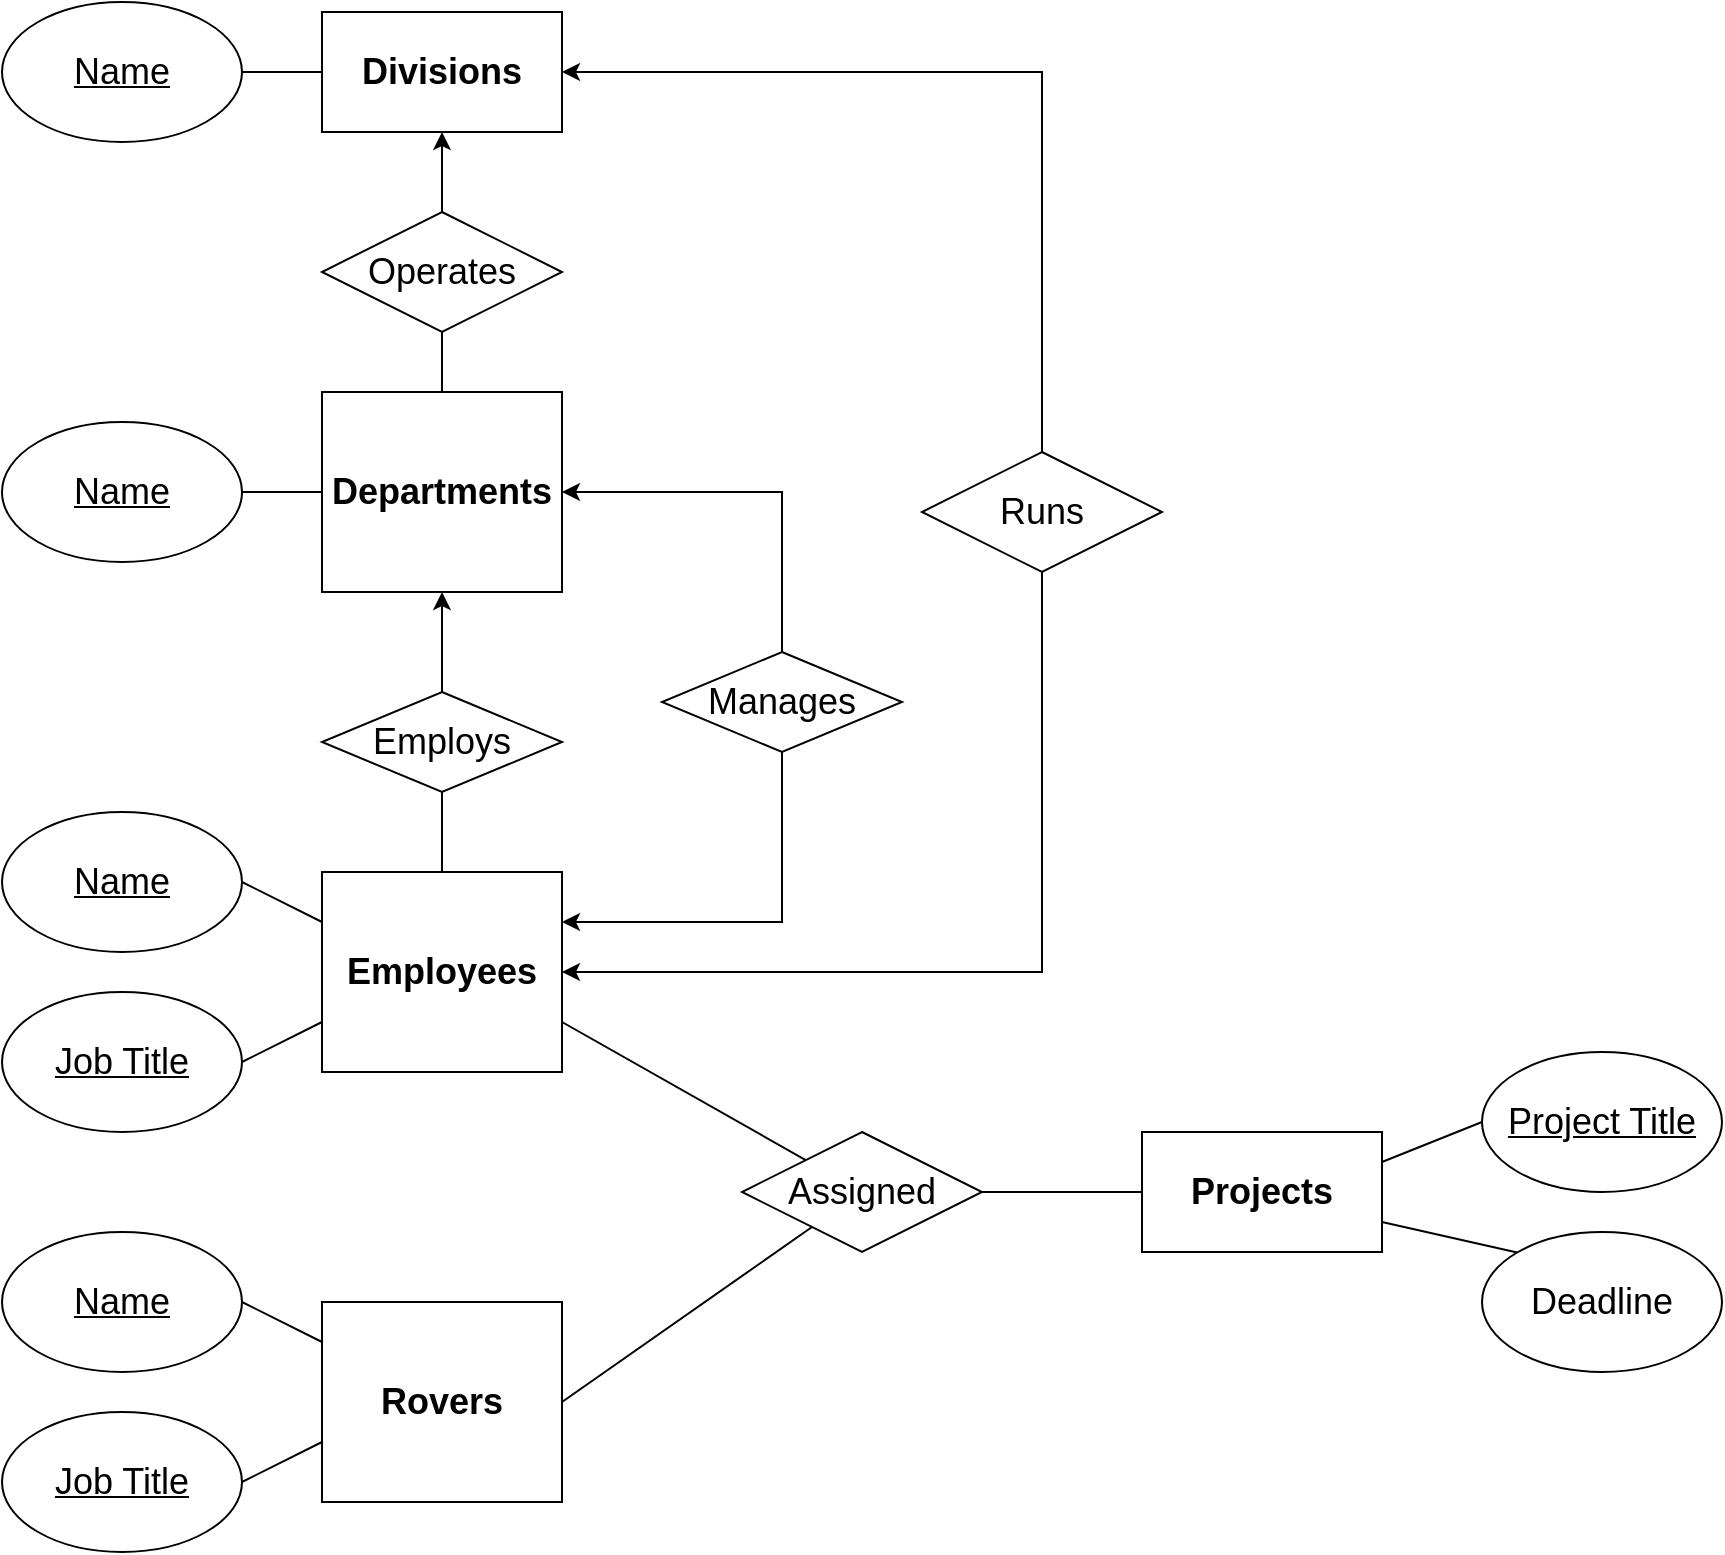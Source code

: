 <mxfile version="18.0.2" type="github">
  <diagram id="BOuTmNfAIhmqwVxighDf" name="Page-1">
    <mxGraphModel dx="778" dy="836" grid="1" gridSize="10" guides="1" tooltips="1" connect="1" arrows="1" fold="1" page="1" pageScale="1" pageWidth="1100" pageHeight="1700" math="0" shadow="0">
      <root>
        <mxCell id="0" />
        <mxCell id="1" parent="0" />
        <mxCell id="PTytaODisuTL6KH7mFgd-1" value="&lt;font style=&quot;font-size: 18px&quot;&gt;&lt;b&gt;Departments&lt;/b&gt;&lt;/font&gt;" style="rounded=0;whiteSpace=wrap;html=1;" parent="1" vertex="1">
          <mxGeometry x="290" y="420" width="120" height="100" as="geometry" />
        </mxCell>
        <mxCell id="PTytaODisuTL6KH7mFgd-2" value="Manages" style="rhombus;whiteSpace=wrap;html=1;fontSize=18;" parent="1" vertex="1">
          <mxGeometry x="460" y="550" width="120" height="50" as="geometry" />
        </mxCell>
        <mxCell id="PTytaODisuTL6KH7mFgd-3" value="&lt;font style=&quot;font-size: 18px&quot;&gt;&lt;b&gt;Employees&lt;/b&gt;&lt;/font&gt;" style="rounded=0;whiteSpace=wrap;html=1;" parent="1" vertex="1">
          <mxGeometry x="290" y="660" width="120" height="100" as="geometry" />
        </mxCell>
        <mxCell id="PTytaODisuTL6KH7mFgd-20" value="" style="endArrow=classic;html=1;rounded=0;fontSize=16;exitX=0.5;exitY=0;exitDx=0;exitDy=0;startArrow=none;entryX=0.5;entryY=1;entryDx=0;entryDy=0;" parent="1" source="Kkhly3-3A6-hrjqrPT-v-7" target="PTytaODisuTL6KH7mFgd-25" edge="1">
          <mxGeometry width="50" height="50" relative="1" as="geometry">
            <mxPoint x="400" y="610" as="sourcePoint" />
            <mxPoint x="350" y="360" as="targetPoint" />
          </mxGeometry>
        </mxCell>
        <mxCell id="PTytaODisuTL6KH7mFgd-22" value="" style="endArrow=classic;html=1;rounded=0;entryX=1;entryY=0.5;entryDx=0;entryDy=0;" parent="1" source="PTytaODisuTL6KH7mFgd-2" edge="1" target="PTytaODisuTL6KH7mFgd-1">
          <mxGeometry width="50" height="50" relative="1" as="geometry">
            <mxPoint x="450" y="600" as="sourcePoint" />
            <mxPoint x="410" y="435" as="targetPoint" />
            <Array as="points">
              <mxPoint x="520" y="470" />
            </Array>
          </mxGeometry>
        </mxCell>
        <mxCell id="PTytaODisuTL6KH7mFgd-25" value="&lt;font style=&quot;font-size: 18px&quot;&gt;&lt;b&gt;Divisions&lt;/b&gt;&lt;/font&gt;" style="rounded=0;whiteSpace=wrap;html=1;" parent="1" vertex="1">
          <mxGeometry x="290" y="230" width="120" height="60" as="geometry" />
        </mxCell>
        <mxCell id="PTytaODisuTL6KH7mFgd-28" value="&lt;font style=&quot;font-size: 18px&quot;&gt;&lt;b&gt;Projects&lt;/b&gt;&lt;/font&gt;" style="rounded=0;whiteSpace=wrap;html=1;" parent="1" vertex="1">
          <mxGeometry x="700" y="790" width="120" height="60" as="geometry" />
        </mxCell>
        <mxCell id="Kkhly3-3A6-hrjqrPT-v-7" value="Operates" style="rhombus;whiteSpace=wrap;html=1;fontSize=18;" parent="1" vertex="1">
          <mxGeometry x="290" y="330" width="120" height="60" as="geometry" />
        </mxCell>
        <mxCell id="Kkhly3-3A6-hrjqrPT-v-8" value="" style="endArrow=none;html=1;rounded=0;fontSize=16;exitX=0.5;exitY=0;exitDx=0;exitDy=0;" parent="1" source="PTytaODisuTL6KH7mFgd-1" target="Kkhly3-3A6-hrjqrPT-v-7" edge="1">
          <mxGeometry width="50" height="50" relative="1" as="geometry">
            <mxPoint x="350" y="500" as="sourcePoint" />
            <mxPoint x="350" y="360" as="targetPoint" />
          </mxGeometry>
        </mxCell>
        <mxCell id="Kkhly3-3A6-hrjqrPT-v-12" value="Runs" style="rhombus;whiteSpace=wrap;html=1;fontSize=18;" parent="1" vertex="1">
          <mxGeometry x="590" y="450" width="120" height="60" as="geometry" />
        </mxCell>
        <mxCell id="Kkhly3-3A6-hrjqrPT-v-13" value="" style="endArrow=classic;html=1;rounded=0;entryX=1;entryY=0.5;entryDx=0;entryDy=0;exitX=0.5;exitY=0;exitDx=0;exitDy=0;" parent="1" source="Kkhly3-3A6-hrjqrPT-v-12" target="PTytaODisuTL6KH7mFgd-25" edge="1">
          <mxGeometry width="50" height="50" relative="1" as="geometry">
            <mxPoint x="460" y="460" as="sourcePoint" />
            <mxPoint x="420" y="460" as="targetPoint" />
            <Array as="points">
              <mxPoint x="650" y="260" />
            </Array>
          </mxGeometry>
        </mxCell>
        <mxCell id="Kkhly3-3A6-hrjqrPT-v-14" value="" style="endArrow=classic;html=1;rounded=0;exitX=0.5;exitY=1;exitDx=0;exitDy=0;entryX=1;entryY=0.5;entryDx=0;entryDy=0;" parent="1" source="Kkhly3-3A6-hrjqrPT-v-12" target="PTytaODisuTL6KH7mFgd-3" edge="1">
          <mxGeometry width="50" height="50" relative="1" as="geometry">
            <mxPoint x="460" y="270" as="sourcePoint" />
            <mxPoint x="410" y="720" as="targetPoint" />
            <Array as="points">
              <mxPoint x="650" y="630" />
              <mxPoint x="650" y="710" />
            </Array>
          </mxGeometry>
        </mxCell>
        <mxCell id="Kkhly3-3A6-hrjqrPT-v-16" value="" style="endArrow=none;html=1;rounded=0;entryX=0.5;entryY=1;entryDx=0;entryDy=0;exitX=0.5;exitY=0;exitDx=0;exitDy=0;" parent="1" source="PTytaODisuTL6KH7mFgd-3" target="Kkhly3-3A6-hrjqrPT-v-23" edge="1">
          <mxGeometry width="50" height="50" relative="1" as="geometry">
            <mxPoint x="360" y="460" as="sourcePoint" />
            <mxPoint x="410" y="410" as="targetPoint" />
          </mxGeometry>
        </mxCell>
        <mxCell id="Kkhly3-3A6-hrjqrPT-v-17" value="" style="endArrow=none;html=1;rounded=0;startArrow=none;entryX=1;entryY=0.75;entryDx=0;entryDy=0;" parent="1" source="PTytaODisuTL6KH7mFgd-33" edge="1" target="PTytaODisuTL6KH7mFgd-3">
          <mxGeometry width="50" height="50" relative="1" as="geometry">
            <mxPoint x="660" y="520" as="sourcePoint" />
            <mxPoint x="650" y="570" as="targetPoint" />
          </mxGeometry>
        </mxCell>
        <mxCell id="Kkhly3-3A6-hrjqrPT-v-21" value="" style="endArrow=classic;html=1;rounded=0;exitX=0.5;exitY=1;exitDx=0;exitDy=0;entryX=1;entryY=0.25;entryDx=0;entryDy=0;" parent="1" source="PTytaODisuTL6KH7mFgd-2" edge="1" target="PTytaODisuTL6KH7mFgd-3">
          <mxGeometry width="50" height="50" relative="1" as="geometry">
            <mxPoint x="450" y="435" as="sourcePoint" />
            <mxPoint x="500" y="680" as="targetPoint" />
            <Array as="points">
              <mxPoint x="520" y="685" />
            </Array>
          </mxGeometry>
        </mxCell>
        <mxCell id="Kkhly3-3A6-hrjqrPT-v-22" value="" style="endArrow=classic;html=1;rounded=0;fontSize=16;exitX=0.5;exitY=0;exitDx=0;exitDy=0;startArrow=none;entryX=0.5;entryY=1;entryDx=0;entryDy=0;" parent="1" edge="1" target="PTytaODisuTL6KH7mFgd-1" source="Kkhly3-3A6-hrjqrPT-v-23">
          <mxGeometry width="50" height="50" relative="1" as="geometry">
            <mxPoint x="440" y="550" as="sourcePoint" />
            <mxPoint x="260" y="550" as="targetPoint" />
          </mxGeometry>
        </mxCell>
        <mxCell id="Kkhly3-3A6-hrjqrPT-v-23" value="Employs" style="rhombus;whiteSpace=wrap;html=1;fontSize=18;" parent="1" vertex="1">
          <mxGeometry x="290" y="570" width="120" height="50" as="geometry" />
        </mxCell>
        <mxCell id="PTytaODisuTL6KH7mFgd-33" value="Assigned" style="rhombus;whiteSpace=wrap;html=1;fontSize=18;" parent="1" vertex="1">
          <mxGeometry x="500" y="790" width="120" height="60" as="geometry" />
        </mxCell>
        <mxCell id="Kkhly3-3A6-hrjqrPT-v-24" value="" style="endArrow=none;html=1;rounded=0;exitX=0;exitY=0.5;exitDx=0;exitDy=0;" parent="1" source="PTytaODisuTL6KH7mFgd-28" target="PTytaODisuTL6KH7mFgd-33" edge="1">
          <mxGeometry width="50" height="50" relative="1" as="geometry">
            <mxPoint x="650" y="650" as="sourcePoint" />
            <mxPoint x="650" y="570" as="targetPoint" />
          </mxGeometry>
        </mxCell>
        <mxCell id="Kkhly3-3A6-hrjqrPT-v-25" value="&lt;font style=&quot;font-size: 18px&quot;&gt;&lt;u&gt;Name&lt;/u&gt;&lt;br&gt;&lt;/font&gt;" style="ellipse;whiteSpace=wrap;html=1;" parent="1" vertex="1">
          <mxGeometry x="130" y="630" width="120" height="70" as="geometry" />
        </mxCell>
        <mxCell id="Kkhly3-3A6-hrjqrPT-v-26" value="" style="endArrow=none;html=1;rounded=0;fontSize=18;exitX=0;exitY=0.25;exitDx=0;exitDy=0;entryX=1;entryY=0.5;entryDx=0;entryDy=0;" parent="1" source="PTytaODisuTL6KH7mFgd-3" target="Kkhly3-3A6-hrjqrPT-v-25" edge="1">
          <mxGeometry width="50" height="50" relative="1" as="geometry">
            <mxPoint x="600" y="450" as="sourcePoint" />
            <mxPoint x="650" y="400" as="targetPoint" />
          </mxGeometry>
        </mxCell>
        <mxCell id="Kkhly3-3A6-hrjqrPT-v-28" value="" style="endArrow=none;html=1;rounded=0;fontSize=18;exitX=1;exitY=0.25;exitDx=0;exitDy=0;entryX=0;entryY=0.5;entryDx=0;entryDy=0;" parent="1" source="PTytaODisuTL6KH7mFgd-28" target="Kkhly3-3A6-hrjqrPT-v-29" edge="1">
          <mxGeometry width="50" height="50" relative="1" as="geometry">
            <mxPoint x="760" y="455" as="sourcePoint" />
            <mxPoint x="780" y="665" as="targetPoint" />
          </mxGeometry>
        </mxCell>
        <mxCell id="Kkhly3-3A6-hrjqrPT-v-29" value="&lt;font style=&quot;font-size: 18px&quot;&gt;&lt;u&gt;Project Title&lt;/u&gt;&lt;br&gt;&lt;/font&gt;" style="ellipse;whiteSpace=wrap;html=1;" parent="1" vertex="1">
          <mxGeometry x="870" y="750" width="120" height="70" as="geometry" />
        </mxCell>
        <mxCell id="Kkhly3-3A6-hrjqrPT-v-31" value="" style="endArrow=none;html=1;rounded=0;fontSize=18;exitX=1;exitY=0.75;exitDx=0;exitDy=0;entryX=0;entryY=0;entryDx=0;entryDy=0;" parent="1" source="PTytaODisuTL6KH7mFgd-28" target="Kkhly3-3A6-hrjqrPT-v-32" edge="1">
          <mxGeometry width="50" height="50" relative="1" as="geometry">
            <mxPoint x="760" y="675" as="sourcePoint" />
            <mxPoint x="790" y="720" as="targetPoint" />
          </mxGeometry>
        </mxCell>
        <mxCell id="Kkhly3-3A6-hrjqrPT-v-32" value="&lt;font style=&quot;font-size: 18px&quot;&gt;Deadline&lt;br&gt;&lt;/font&gt;" style="ellipse;whiteSpace=wrap;html=1;" parent="1" vertex="1">
          <mxGeometry x="870" y="840" width="120" height="70" as="geometry" />
        </mxCell>
        <mxCell id="Kkhly3-3A6-hrjqrPT-v-44" value="&lt;font style=&quot;font-size: 18px&quot;&gt;&lt;u&gt;Name&lt;/u&gt;&lt;br&gt;&lt;/font&gt;" style="ellipse;whiteSpace=wrap;html=1;" parent="1" vertex="1">
          <mxGeometry x="130" y="435" width="120" height="70" as="geometry" />
        </mxCell>
        <mxCell id="Kkhly3-3A6-hrjqrPT-v-45" value="" style="endArrow=none;html=1;rounded=0;fontSize=18;exitX=0;exitY=0.5;exitDx=0;exitDy=0;entryX=1;entryY=0.5;entryDx=0;entryDy=0;" parent="1" source="PTytaODisuTL6KH7mFgd-1" target="Kkhly3-3A6-hrjqrPT-v-44" edge="1">
          <mxGeometry width="50" height="50" relative="1" as="geometry">
            <mxPoint x="190" y="420" as="sourcePoint" />
            <mxPoint x="600" y="355" as="targetPoint" />
          </mxGeometry>
        </mxCell>
        <mxCell id="Kkhly3-3A6-hrjqrPT-v-46" value="&lt;font style=&quot;font-size: 18px&quot;&gt;&lt;u&gt;Name&lt;/u&gt;&lt;br&gt;&lt;/font&gt;" style="ellipse;whiteSpace=wrap;html=1;" parent="1" vertex="1">
          <mxGeometry x="130" y="225" width="120" height="70" as="geometry" />
        </mxCell>
        <mxCell id="Kkhly3-3A6-hrjqrPT-v-47" value="" style="endArrow=none;html=1;rounded=0;fontSize=18;exitX=0;exitY=0.5;exitDx=0;exitDy=0;" parent="1" source="PTytaODisuTL6KH7mFgd-25" edge="1">
          <mxGeometry width="50" height="50" relative="1" as="geometry">
            <mxPoint x="470" y="280" as="sourcePoint" />
            <mxPoint x="250" y="260" as="targetPoint" />
          </mxGeometry>
        </mxCell>
        <mxCell id="epMb1HLacHH9PRk7wU-e-3" value="&lt;font style=&quot;font-size: 18px&quot;&gt;&lt;u&gt;Job Title&lt;/u&gt;&lt;br&gt;&lt;/font&gt;" style="ellipse;whiteSpace=wrap;html=1;" vertex="1" parent="1">
          <mxGeometry x="130" y="720" width="120" height="70" as="geometry" />
        </mxCell>
        <mxCell id="epMb1HLacHH9PRk7wU-e-5" value="" style="endArrow=none;html=1;rounded=0;fontSize=18;exitX=0;exitY=0.75;exitDx=0;exitDy=0;entryX=1;entryY=0.5;entryDx=0;entryDy=0;" edge="1" parent="1" target="epMb1HLacHH9PRk7wU-e-3" source="PTytaODisuTL6KH7mFgd-3">
          <mxGeometry width="50" height="50" relative="1" as="geometry">
            <mxPoint x="150" y="270" as="sourcePoint" />
            <mxPoint x="121.917" y="315.363" as="targetPoint" />
          </mxGeometry>
        </mxCell>
        <mxCell id="epMb1HLacHH9PRk7wU-e-6" value="&lt;font style=&quot;font-size: 18px&quot;&gt;&lt;b&gt;Rovers&lt;br&gt;&lt;/b&gt;&lt;/font&gt;" style="rounded=0;whiteSpace=wrap;html=1;" vertex="1" parent="1">
          <mxGeometry x="290" y="875" width="120" height="100" as="geometry" />
        </mxCell>
        <mxCell id="epMb1HLacHH9PRk7wU-e-7" value="&lt;font style=&quot;font-size: 18px&quot;&gt;&lt;u&gt;Name&lt;/u&gt;&lt;br&gt;&lt;/font&gt;" style="ellipse;whiteSpace=wrap;html=1;" vertex="1" parent="1">
          <mxGeometry x="130" y="840" width="120" height="70" as="geometry" />
        </mxCell>
        <mxCell id="epMb1HLacHH9PRk7wU-e-8" value="" style="endArrow=none;html=1;rounded=0;fontSize=18;exitX=0;exitY=0.25;exitDx=0;exitDy=0;entryX=1;entryY=0.5;entryDx=0;entryDy=0;" edge="1" parent="1" target="epMb1HLacHH9PRk7wU-e-7">
          <mxGeometry width="50" height="50" relative="1" as="geometry">
            <mxPoint x="290" y="895" as="sourcePoint" />
            <mxPoint x="650" y="610" as="targetPoint" />
          </mxGeometry>
        </mxCell>
        <mxCell id="epMb1HLacHH9PRk7wU-e-9" value="&lt;font style=&quot;font-size: 18px&quot;&gt;&lt;u&gt;Job Title&lt;/u&gt;&lt;br&gt;&lt;/font&gt;" style="ellipse;whiteSpace=wrap;html=1;" vertex="1" parent="1">
          <mxGeometry x="130" y="930" width="120" height="70" as="geometry" />
        </mxCell>
        <mxCell id="epMb1HLacHH9PRk7wU-e-10" value="" style="endArrow=none;html=1;rounded=0;fontSize=18;exitX=0;exitY=0.75;exitDx=0;exitDy=0;entryX=1;entryY=0.5;entryDx=0;entryDy=0;" edge="1" parent="1" target="epMb1HLacHH9PRk7wU-e-9">
          <mxGeometry width="50" height="50" relative="1" as="geometry">
            <mxPoint x="290" y="945" as="sourcePoint" />
            <mxPoint x="121.917" y="525.363" as="targetPoint" />
          </mxGeometry>
        </mxCell>
        <mxCell id="epMb1HLacHH9PRk7wU-e-11" value="" style="endArrow=none;html=1;rounded=0;startArrow=none;entryX=1;entryY=0.5;entryDx=0;entryDy=0;" edge="1" parent="1" source="PTytaODisuTL6KH7mFgd-33" target="epMb1HLacHH9PRk7wU-e-6">
          <mxGeometry width="50" height="50" relative="1" as="geometry">
            <mxPoint x="520" y="790" as="sourcePoint" />
            <mxPoint x="420" y="720" as="targetPoint" />
          </mxGeometry>
        </mxCell>
      </root>
    </mxGraphModel>
  </diagram>
</mxfile>
